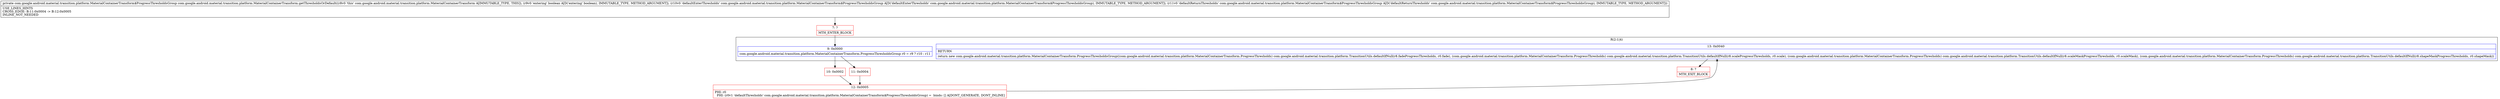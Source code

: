 digraph "CFG forcom.google.android.material.transition.platform.MaterialContainerTransform.getThresholdsOrDefault(ZLcom\/google\/android\/material\/transition\/platform\/MaterialContainerTransform$ProgressThresholdsGroup;Lcom\/google\/android\/material\/transition\/platform\/MaterialContainerTransform$ProgressThresholdsGroup;)Lcom\/google\/android\/material\/transition\/platform\/MaterialContainerTransform$ProgressThresholdsGroup;" {
subgraph cluster_Region_1315944584 {
label = "R(2:1|4)";
node [shape=record,color=blue];
Node_9 [shape=record,label="{9\:\ 0x0000|com.google.android.material.transition.platform.MaterialContainerTransform.ProgressThresholdsGroup r0 = r9 ? r10 : r11\l}"];
Node_13 [shape=record,label="{13\:\ 0x0040|RETURN\l|return new com.google.android.material.transition.platform.MaterialContainerTransform.ProgressThresholdsGroup((com.google.android.material.transition.platform.MaterialContainerTransform.ProgressThresholds) com.google.android.material.transition.platform.TransitionUtils.defaultIfNull(r8.fadeProgressThresholds, r0.fade), (com.google.android.material.transition.platform.MaterialContainerTransform.ProgressThresholds) com.google.android.material.transition.platform.TransitionUtils.defaultIfNull(r8.scaleProgressThresholds, r0.scale), (com.google.android.material.transition.platform.MaterialContainerTransform.ProgressThresholds) com.google.android.material.transition.platform.TransitionUtils.defaultIfNull(r8.scaleMaskProgressThresholds, r0.scaleMask), (com.google.android.material.transition.platform.MaterialContainerTransform.ProgressThresholds) com.google.android.material.transition.platform.TransitionUtils.defaultIfNull(r8.shapeMaskProgressThresholds, r0.shapeMask))\l}"];
}
Node_7 [shape=record,color=red,label="{7\:\ ?|MTH_ENTER_BLOCK\l}"];
Node_10 [shape=record,color=red,label="{10\:\ 0x0002}"];
Node_12 [shape=record,color=red,label="{12\:\ 0x0005|PHI: r0 \l  PHI: (r0v1 'defaultThresholds' com.google.android.material.transition.platform.MaterialContainerTransform$ProgressThresholdsGroup) =  binds: [] A[DONT_GENERATE, DONT_INLINE]\l}"];
Node_8 [shape=record,color=red,label="{8\:\ ?|MTH_EXIT_BLOCK\l}"];
Node_11 [shape=record,color=red,label="{11\:\ 0x0004}"];
MethodNode[shape=record,label="{private com.google.android.material.transition.platform.MaterialContainerTransform$ProgressThresholdsGroup com.google.android.material.transition.platform.MaterialContainerTransform.getThresholdsOrDefault((r8v0 'this' com.google.android.material.transition.platform.MaterialContainerTransform A[IMMUTABLE_TYPE, THIS]), (r9v0 'entering' boolean A[D('entering' boolean), IMMUTABLE_TYPE, METHOD_ARGUMENT]), (r10v0 'defaultEnterThresholds' com.google.android.material.transition.platform.MaterialContainerTransform$ProgressThresholdsGroup A[D('defaultEnterThresholds' com.google.android.material.transition.platform.MaterialContainerTransform$ProgressThresholdsGroup), IMMUTABLE_TYPE, METHOD_ARGUMENT]), (r11v0 'defaultReturnThresholds' com.google.android.material.transition.platform.MaterialContainerTransform$ProgressThresholdsGroup A[D('defaultReturnThresholds' com.google.android.material.transition.platform.MaterialContainerTransform$ProgressThresholdsGroup), IMMUTABLE_TYPE, METHOD_ARGUMENT]))  | USE_LINES_HINTS\lCROSS_EDGE: B:11:0x0004 \-\> B:12:0x0005\lINLINE_NOT_NEEDED\l}"];
MethodNode -> Node_7;Node_9 -> Node_10;
Node_9 -> Node_11;
Node_13 -> Node_8;
Node_7 -> Node_9;
Node_10 -> Node_12;
Node_12 -> Node_13;
Node_11 -> Node_12;
}

